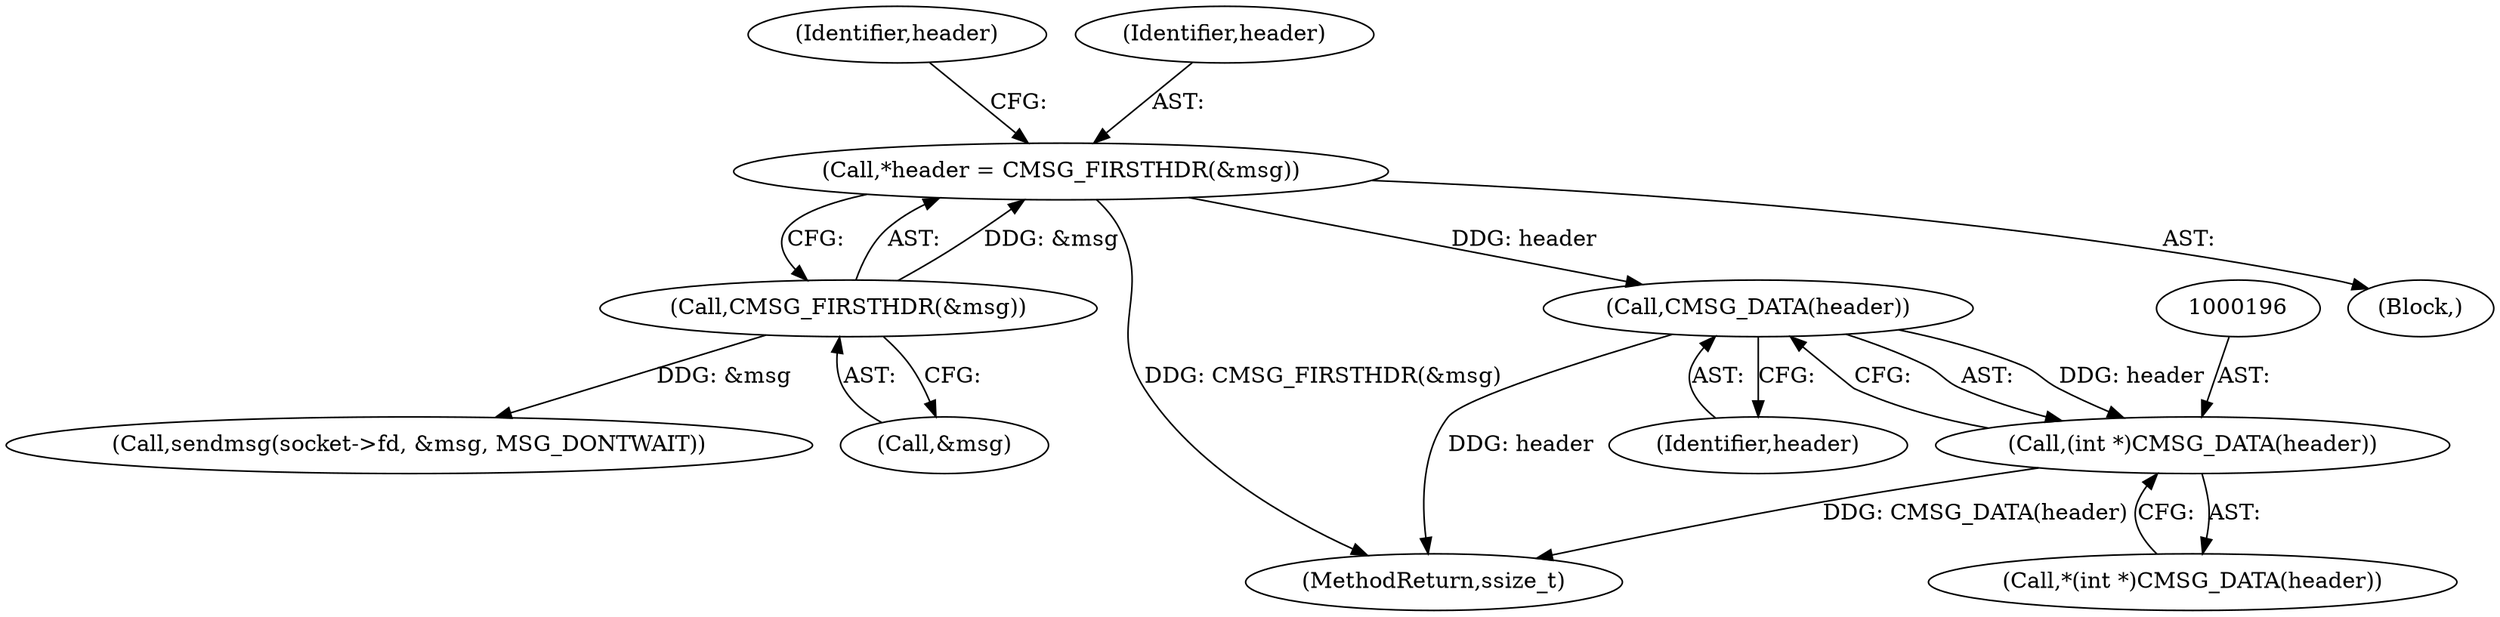 digraph "0_Android_472271b153c5dc53c28beac55480a8d8434b2d5c_65@pointer" {
"1000171" [label="(Call,*header = CMSG_FIRSTHDR(&msg))"];
"1000173" [label="(Call,CMSG_FIRSTHDR(&msg))"];
"1000197" [label="(Call,CMSG_DATA(header))"];
"1000195" [label="(Call,(int *)CMSG_DATA(header))"];
"1000198" [label="(Identifier,header)"];
"1000178" [label="(Identifier,header)"];
"1000214" [label="(MethodReturn,ssize_t)"];
"1000203" [label="(Call,sendmsg(socket->fd, &msg, MSG_DONTWAIT))"];
"1000174" [label="(Call,&msg)"];
"1000171" [label="(Call,*header = CMSG_FIRSTHDR(&msg))"];
"1000172" [label="(Identifier,header)"];
"1000195" [label="(Call,(int *)CMSG_DATA(header))"];
"1000197" [label="(Call,CMSG_DATA(header))"];
"1000194" [label="(Call,*(int *)CMSG_DATA(header))"];
"1000105" [label="(Block,)"];
"1000173" [label="(Call,CMSG_FIRSTHDR(&msg))"];
"1000171" -> "1000105"  [label="AST: "];
"1000171" -> "1000173"  [label="CFG: "];
"1000172" -> "1000171"  [label="AST: "];
"1000173" -> "1000171"  [label="AST: "];
"1000178" -> "1000171"  [label="CFG: "];
"1000171" -> "1000214"  [label="DDG: CMSG_FIRSTHDR(&msg)"];
"1000173" -> "1000171"  [label="DDG: &msg"];
"1000171" -> "1000197"  [label="DDG: header"];
"1000173" -> "1000174"  [label="CFG: "];
"1000174" -> "1000173"  [label="AST: "];
"1000173" -> "1000203"  [label="DDG: &msg"];
"1000197" -> "1000195"  [label="AST: "];
"1000197" -> "1000198"  [label="CFG: "];
"1000198" -> "1000197"  [label="AST: "];
"1000195" -> "1000197"  [label="CFG: "];
"1000197" -> "1000214"  [label="DDG: header"];
"1000197" -> "1000195"  [label="DDG: header"];
"1000195" -> "1000194"  [label="AST: "];
"1000196" -> "1000195"  [label="AST: "];
"1000194" -> "1000195"  [label="CFG: "];
"1000195" -> "1000214"  [label="DDG: CMSG_DATA(header)"];
}
